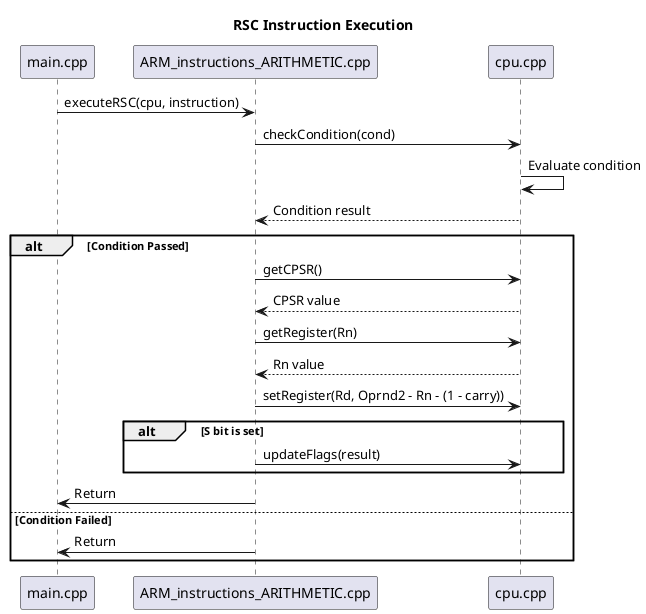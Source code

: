 @startuml

title RSC Instruction Execution

participant "main.cpp" as Main
participant "ARM_instructions_ARITHMETIC.cpp" as ARITH
participant "cpu.cpp" as CPU

Main -> ARITH: executeRSC(cpu, instruction)
ARITH -> CPU: checkCondition(cond)
CPU -> CPU: Evaluate condition
CPU --> ARITH: Condition result
alt Condition Passed
    ARITH -> CPU: getCPSR()
    CPU --> ARITH: CPSR value
    ARITH -> CPU: getRegister(Rn)
    CPU --> ARITH: Rn value
    ARITH -> CPU: setRegister(Rd, Oprnd2 - Rn - (1 - carry))
    alt S bit is set
        ARITH -> CPU: updateFlags(result)
    end
    ARITH -> Main: Return
else Condition Failed
    ARITH -> Main: Return
end

@enduml